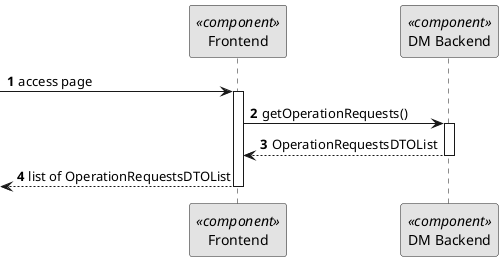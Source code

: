 @startuml
skinparam monochrome true
skinparam packageStyle rectangle
skinparam shadowing false

autonumber

participant "Frontend" as FE <<component>>
participant "DM Backend" as BE <<component>>

 -> FE: access page
activate FE
FE -> BE: getOperationRequests()
activate BE
BE --> FE: OperationRequestsDTOList
deactivate BE
<-- FE : list of OperationRequestsDTOList

deactivate FE



@enduml